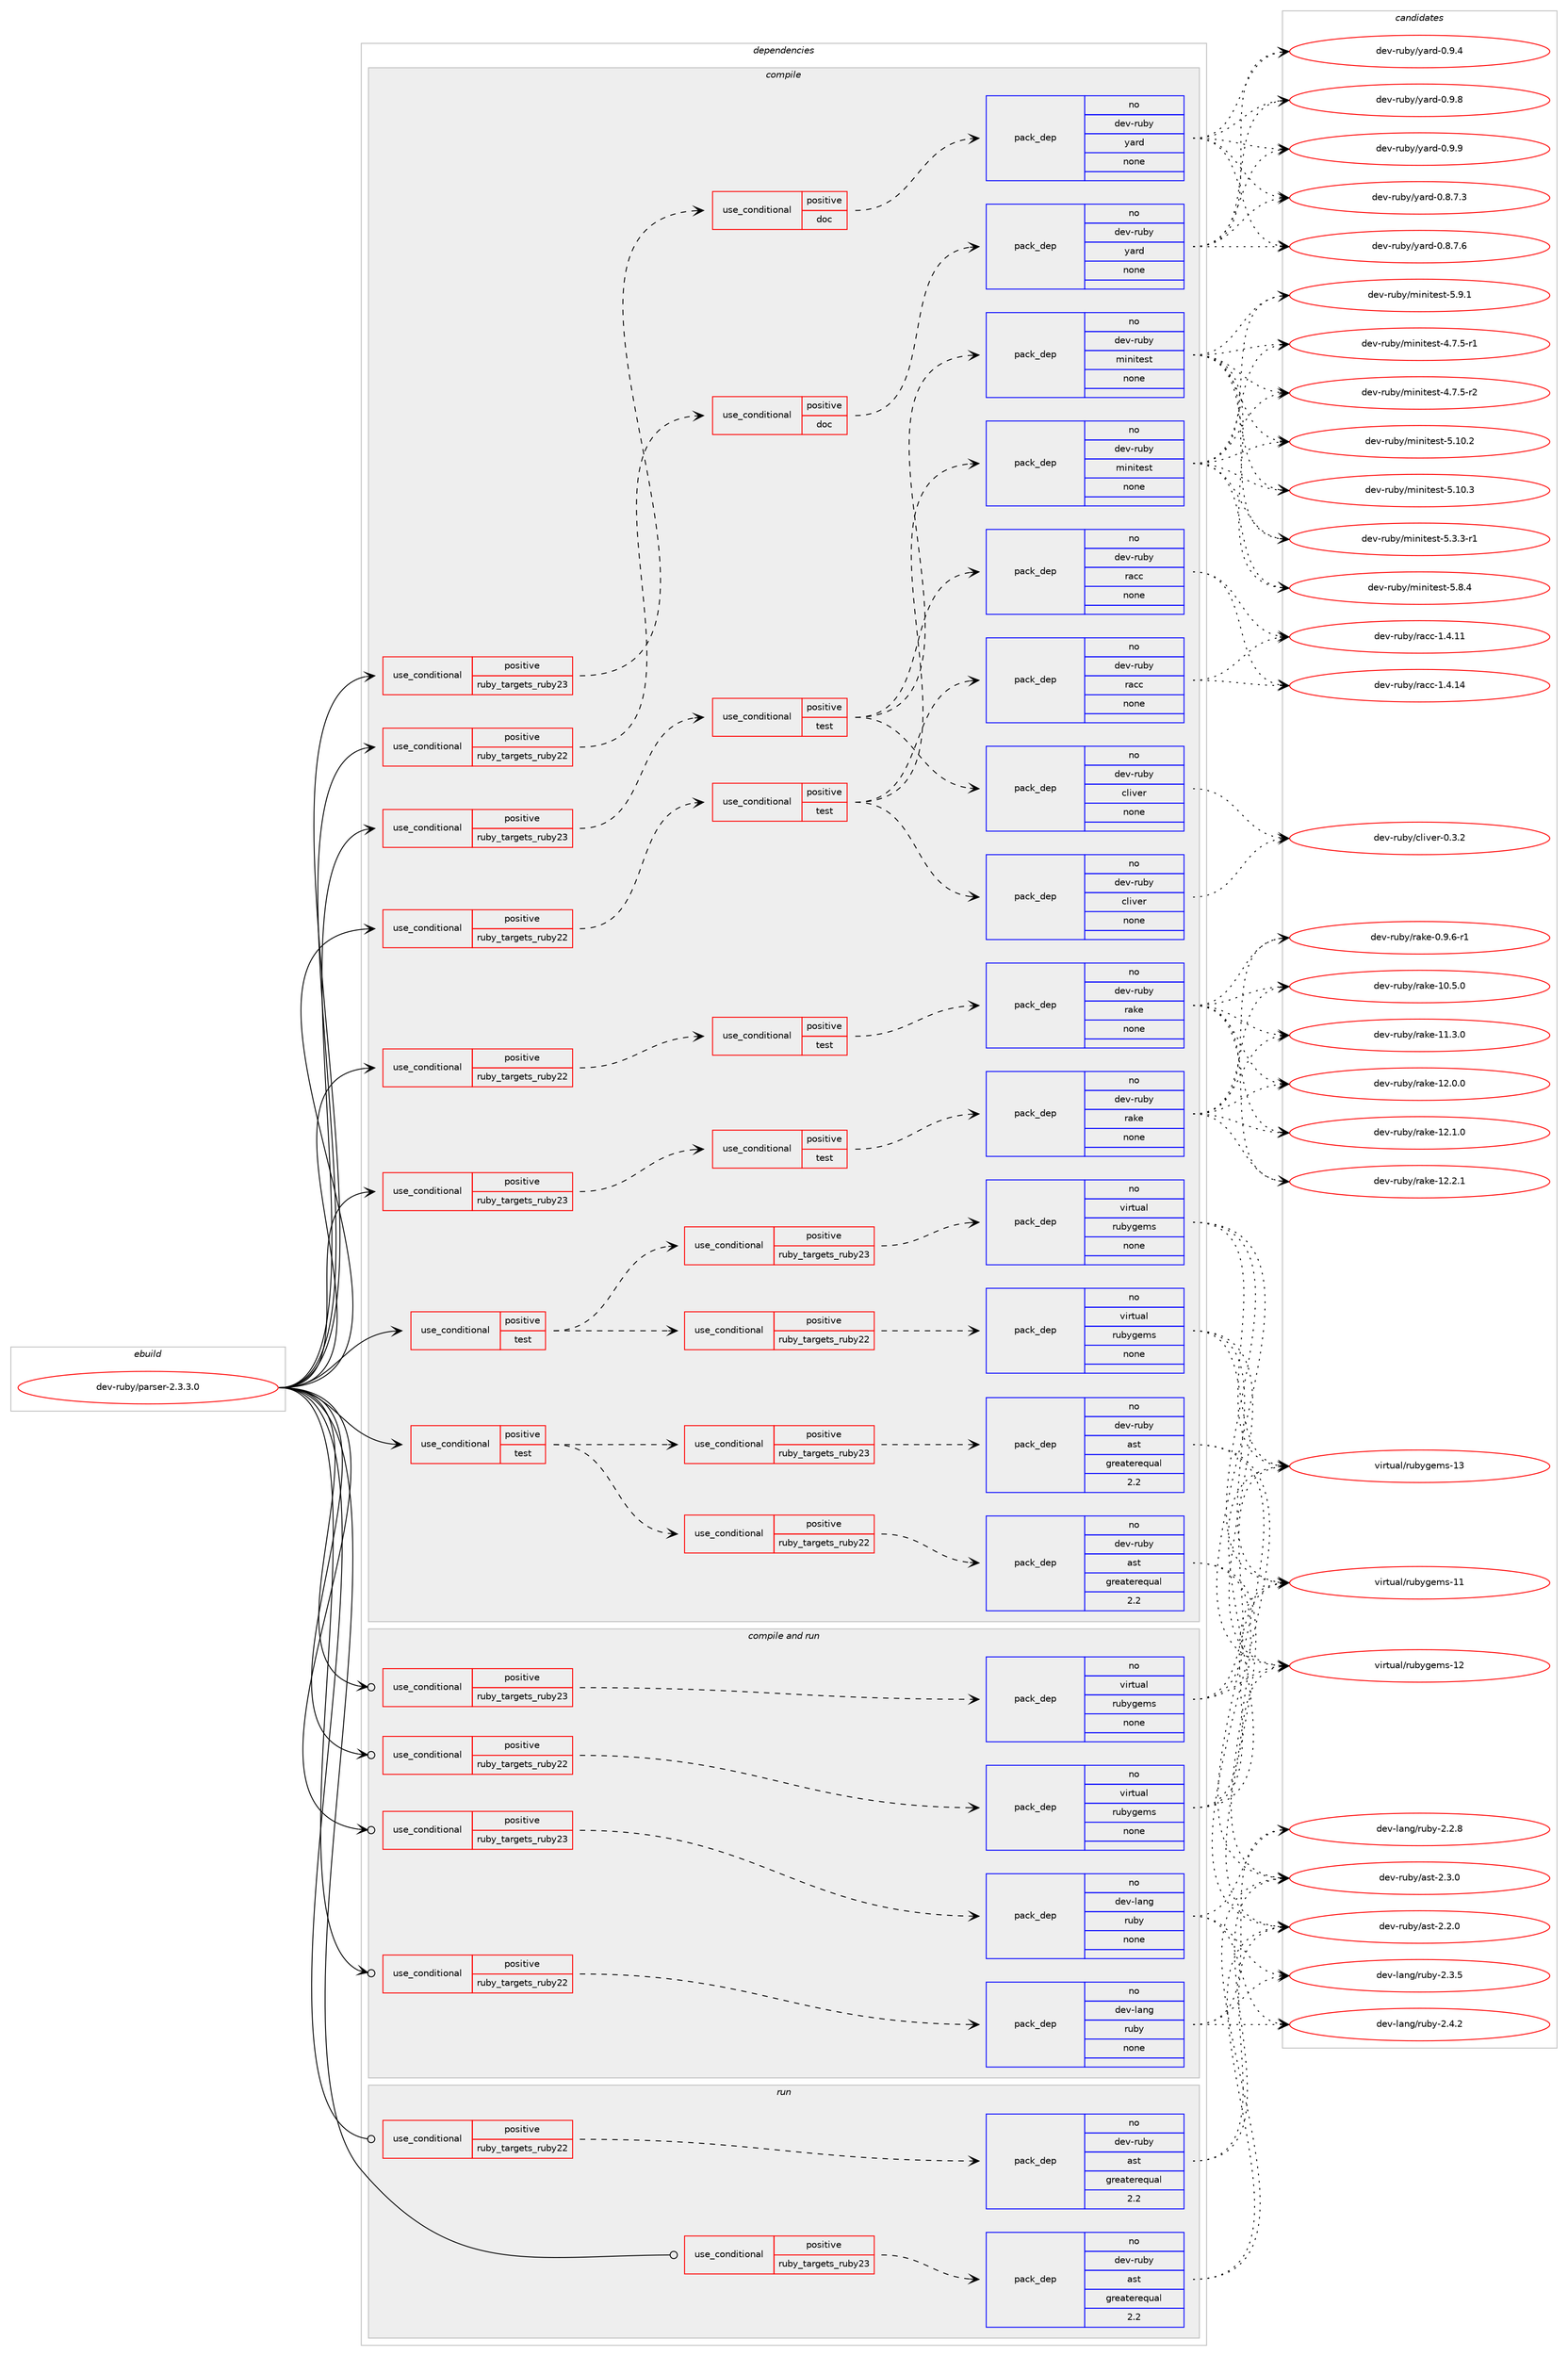 digraph prolog {

# *************
# Graph options
# *************

newrank=true;
concentrate=true;
compound=true;
graph [rankdir=LR,fontname=Helvetica,fontsize=10,ranksep=1.5];#, ranksep=2.5, nodesep=0.2];
edge  [arrowhead=vee];
node  [fontname=Helvetica,fontsize=10];

# **********
# The ebuild
# **********

subgraph cluster_leftcol {
color=gray;
rank=same;
label=<<i>ebuild</i>>;
id [label="dev-ruby/parser-2.3.3.0", color=red, width=4, href="../dev-ruby/parser-2.3.3.0.svg"];
}

# ****************
# The dependencies
# ****************

subgraph cluster_midcol {
color=gray;
label=<<i>dependencies</i>>;
subgraph cluster_compile {
fillcolor="#eeeeee";
style=filled;
label=<<i>compile</i>>;
subgraph cond64400 {
dependency252703 [label=<<TABLE BORDER="0" CELLBORDER="1" CELLSPACING="0" CELLPADDING="4"><TR><TD ROWSPAN="3" CELLPADDING="10">use_conditional</TD></TR><TR><TD>positive</TD></TR><TR><TD>ruby_targets_ruby22</TD></TR></TABLE>>, shape=none, color=red];
subgraph cond64401 {
dependency252704 [label=<<TABLE BORDER="0" CELLBORDER="1" CELLSPACING="0" CELLPADDING="4"><TR><TD ROWSPAN="3" CELLPADDING="10">use_conditional</TD></TR><TR><TD>positive</TD></TR><TR><TD>doc</TD></TR></TABLE>>, shape=none, color=red];
subgraph pack184198 {
dependency252705 [label=<<TABLE BORDER="0" CELLBORDER="1" CELLSPACING="0" CELLPADDING="4" WIDTH="220"><TR><TD ROWSPAN="6" CELLPADDING="30">pack_dep</TD></TR><TR><TD WIDTH="110">no</TD></TR><TR><TD>dev-ruby</TD></TR><TR><TD>yard</TD></TR><TR><TD>none</TD></TR><TR><TD></TD></TR></TABLE>>, shape=none, color=blue];
}
dependency252704:e -> dependency252705:w [weight=20,style="dashed",arrowhead="vee"];
}
dependency252703:e -> dependency252704:w [weight=20,style="dashed",arrowhead="vee"];
}
id:e -> dependency252703:w [weight=20,style="solid",arrowhead="vee"];
subgraph cond64402 {
dependency252706 [label=<<TABLE BORDER="0" CELLBORDER="1" CELLSPACING="0" CELLPADDING="4"><TR><TD ROWSPAN="3" CELLPADDING="10">use_conditional</TD></TR><TR><TD>positive</TD></TR><TR><TD>ruby_targets_ruby22</TD></TR></TABLE>>, shape=none, color=red];
subgraph cond64403 {
dependency252707 [label=<<TABLE BORDER="0" CELLBORDER="1" CELLSPACING="0" CELLPADDING="4"><TR><TD ROWSPAN="3" CELLPADDING="10">use_conditional</TD></TR><TR><TD>positive</TD></TR><TR><TD>test</TD></TR></TABLE>>, shape=none, color=red];
subgraph pack184199 {
dependency252708 [label=<<TABLE BORDER="0" CELLBORDER="1" CELLSPACING="0" CELLPADDING="4" WIDTH="220"><TR><TD ROWSPAN="6" CELLPADDING="30">pack_dep</TD></TR><TR><TD WIDTH="110">no</TD></TR><TR><TD>dev-ruby</TD></TR><TR><TD>minitest</TD></TR><TR><TD>none</TD></TR><TR><TD></TD></TR></TABLE>>, shape=none, color=blue];
}
dependency252707:e -> dependency252708:w [weight=20,style="dashed",arrowhead="vee"];
subgraph pack184200 {
dependency252709 [label=<<TABLE BORDER="0" CELLBORDER="1" CELLSPACING="0" CELLPADDING="4" WIDTH="220"><TR><TD ROWSPAN="6" CELLPADDING="30">pack_dep</TD></TR><TR><TD WIDTH="110">no</TD></TR><TR><TD>dev-ruby</TD></TR><TR><TD>racc</TD></TR><TR><TD>none</TD></TR><TR><TD></TD></TR></TABLE>>, shape=none, color=blue];
}
dependency252707:e -> dependency252709:w [weight=20,style="dashed",arrowhead="vee"];
subgraph pack184201 {
dependency252710 [label=<<TABLE BORDER="0" CELLBORDER="1" CELLSPACING="0" CELLPADDING="4" WIDTH="220"><TR><TD ROWSPAN="6" CELLPADDING="30">pack_dep</TD></TR><TR><TD WIDTH="110">no</TD></TR><TR><TD>dev-ruby</TD></TR><TR><TD>cliver</TD></TR><TR><TD>none</TD></TR><TR><TD></TD></TR></TABLE>>, shape=none, color=blue];
}
dependency252707:e -> dependency252710:w [weight=20,style="dashed",arrowhead="vee"];
}
dependency252706:e -> dependency252707:w [weight=20,style="dashed",arrowhead="vee"];
}
id:e -> dependency252706:w [weight=20,style="solid",arrowhead="vee"];
subgraph cond64404 {
dependency252711 [label=<<TABLE BORDER="0" CELLBORDER="1" CELLSPACING="0" CELLPADDING="4"><TR><TD ROWSPAN="3" CELLPADDING="10">use_conditional</TD></TR><TR><TD>positive</TD></TR><TR><TD>ruby_targets_ruby22</TD></TR></TABLE>>, shape=none, color=red];
subgraph cond64405 {
dependency252712 [label=<<TABLE BORDER="0" CELLBORDER="1" CELLSPACING="0" CELLPADDING="4"><TR><TD ROWSPAN="3" CELLPADDING="10">use_conditional</TD></TR><TR><TD>positive</TD></TR><TR><TD>test</TD></TR></TABLE>>, shape=none, color=red];
subgraph pack184202 {
dependency252713 [label=<<TABLE BORDER="0" CELLBORDER="1" CELLSPACING="0" CELLPADDING="4" WIDTH="220"><TR><TD ROWSPAN="6" CELLPADDING="30">pack_dep</TD></TR><TR><TD WIDTH="110">no</TD></TR><TR><TD>dev-ruby</TD></TR><TR><TD>rake</TD></TR><TR><TD>none</TD></TR><TR><TD></TD></TR></TABLE>>, shape=none, color=blue];
}
dependency252712:e -> dependency252713:w [weight=20,style="dashed",arrowhead="vee"];
}
dependency252711:e -> dependency252712:w [weight=20,style="dashed",arrowhead="vee"];
}
id:e -> dependency252711:w [weight=20,style="solid",arrowhead="vee"];
subgraph cond64406 {
dependency252714 [label=<<TABLE BORDER="0" CELLBORDER="1" CELLSPACING="0" CELLPADDING="4"><TR><TD ROWSPAN="3" CELLPADDING="10">use_conditional</TD></TR><TR><TD>positive</TD></TR><TR><TD>ruby_targets_ruby23</TD></TR></TABLE>>, shape=none, color=red];
subgraph cond64407 {
dependency252715 [label=<<TABLE BORDER="0" CELLBORDER="1" CELLSPACING="0" CELLPADDING="4"><TR><TD ROWSPAN="3" CELLPADDING="10">use_conditional</TD></TR><TR><TD>positive</TD></TR><TR><TD>doc</TD></TR></TABLE>>, shape=none, color=red];
subgraph pack184203 {
dependency252716 [label=<<TABLE BORDER="0" CELLBORDER="1" CELLSPACING="0" CELLPADDING="4" WIDTH="220"><TR><TD ROWSPAN="6" CELLPADDING="30">pack_dep</TD></TR><TR><TD WIDTH="110">no</TD></TR><TR><TD>dev-ruby</TD></TR><TR><TD>yard</TD></TR><TR><TD>none</TD></TR><TR><TD></TD></TR></TABLE>>, shape=none, color=blue];
}
dependency252715:e -> dependency252716:w [weight=20,style="dashed",arrowhead="vee"];
}
dependency252714:e -> dependency252715:w [weight=20,style="dashed",arrowhead="vee"];
}
id:e -> dependency252714:w [weight=20,style="solid",arrowhead="vee"];
subgraph cond64408 {
dependency252717 [label=<<TABLE BORDER="0" CELLBORDER="1" CELLSPACING="0" CELLPADDING="4"><TR><TD ROWSPAN="3" CELLPADDING="10">use_conditional</TD></TR><TR><TD>positive</TD></TR><TR><TD>ruby_targets_ruby23</TD></TR></TABLE>>, shape=none, color=red];
subgraph cond64409 {
dependency252718 [label=<<TABLE BORDER="0" CELLBORDER="1" CELLSPACING="0" CELLPADDING="4"><TR><TD ROWSPAN="3" CELLPADDING="10">use_conditional</TD></TR><TR><TD>positive</TD></TR><TR><TD>test</TD></TR></TABLE>>, shape=none, color=red];
subgraph pack184204 {
dependency252719 [label=<<TABLE BORDER="0" CELLBORDER="1" CELLSPACING="0" CELLPADDING="4" WIDTH="220"><TR><TD ROWSPAN="6" CELLPADDING="30">pack_dep</TD></TR><TR><TD WIDTH="110">no</TD></TR><TR><TD>dev-ruby</TD></TR><TR><TD>minitest</TD></TR><TR><TD>none</TD></TR><TR><TD></TD></TR></TABLE>>, shape=none, color=blue];
}
dependency252718:e -> dependency252719:w [weight=20,style="dashed",arrowhead="vee"];
subgraph pack184205 {
dependency252720 [label=<<TABLE BORDER="0" CELLBORDER="1" CELLSPACING="0" CELLPADDING="4" WIDTH="220"><TR><TD ROWSPAN="6" CELLPADDING="30">pack_dep</TD></TR><TR><TD WIDTH="110">no</TD></TR><TR><TD>dev-ruby</TD></TR><TR><TD>racc</TD></TR><TR><TD>none</TD></TR><TR><TD></TD></TR></TABLE>>, shape=none, color=blue];
}
dependency252718:e -> dependency252720:w [weight=20,style="dashed",arrowhead="vee"];
subgraph pack184206 {
dependency252721 [label=<<TABLE BORDER="0" CELLBORDER="1" CELLSPACING="0" CELLPADDING="4" WIDTH="220"><TR><TD ROWSPAN="6" CELLPADDING="30">pack_dep</TD></TR><TR><TD WIDTH="110">no</TD></TR><TR><TD>dev-ruby</TD></TR><TR><TD>cliver</TD></TR><TR><TD>none</TD></TR><TR><TD></TD></TR></TABLE>>, shape=none, color=blue];
}
dependency252718:e -> dependency252721:w [weight=20,style="dashed",arrowhead="vee"];
}
dependency252717:e -> dependency252718:w [weight=20,style="dashed",arrowhead="vee"];
}
id:e -> dependency252717:w [weight=20,style="solid",arrowhead="vee"];
subgraph cond64410 {
dependency252722 [label=<<TABLE BORDER="0" CELLBORDER="1" CELLSPACING="0" CELLPADDING="4"><TR><TD ROWSPAN="3" CELLPADDING="10">use_conditional</TD></TR><TR><TD>positive</TD></TR><TR><TD>ruby_targets_ruby23</TD></TR></TABLE>>, shape=none, color=red];
subgraph cond64411 {
dependency252723 [label=<<TABLE BORDER="0" CELLBORDER="1" CELLSPACING="0" CELLPADDING="4"><TR><TD ROWSPAN="3" CELLPADDING="10">use_conditional</TD></TR><TR><TD>positive</TD></TR><TR><TD>test</TD></TR></TABLE>>, shape=none, color=red];
subgraph pack184207 {
dependency252724 [label=<<TABLE BORDER="0" CELLBORDER="1" CELLSPACING="0" CELLPADDING="4" WIDTH="220"><TR><TD ROWSPAN="6" CELLPADDING="30">pack_dep</TD></TR><TR><TD WIDTH="110">no</TD></TR><TR><TD>dev-ruby</TD></TR><TR><TD>rake</TD></TR><TR><TD>none</TD></TR><TR><TD></TD></TR></TABLE>>, shape=none, color=blue];
}
dependency252723:e -> dependency252724:w [weight=20,style="dashed",arrowhead="vee"];
}
dependency252722:e -> dependency252723:w [weight=20,style="dashed",arrowhead="vee"];
}
id:e -> dependency252722:w [weight=20,style="solid",arrowhead="vee"];
subgraph cond64412 {
dependency252725 [label=<<TABLE BORDER="0" CELLBORDER="1" CELLSPACING="0" CELLPADDING="4"><TR><TD ROWSPAN="3" CELLPADDING="10">use_conditional</TD></TR><TR><TD>positive</TD></TR><TR><TD>test</TD></TR></TABLE>>, shape=none, color=red];
subgraph cond64413 {
dependency252726 [label=<<TABLE BORDER="0" CELLBORDER="1" CELLSPACING="0" CELLPADDING="4"><TR><TD ROWSPAN="3" CELLPADDING="10">use_conditional</TD></TR><TR><TD>positive</TD></TR><TR><TD>ruby_targets_ruby22</TD></TR></TABLE>>, shape=none, color=red];
subgraph pack184208 {
dependency252727 [label=<<TABLE BORDER="0" CELLBORDER="1" CELLSPACING="0" CELLPADDING="4" WIDTH="220"><TR><TD ROWSPAN="6" CELLPADDING="30">pack_dep</TD></TR><TR><TD WIDTH="110">no</TD></TR><TR><TD>dev-ruby</TD></TR><TR><TD>ast</TD></TR><TR><TD>greaterequal</TD></TR><TR><TD>2.2</TD></TR></TABLE>>, shape=none, color=blue];
}
dependency252726:e -> dependency252727:w [weight=20,style="dashed",arrowhead="vee"];
}
dependency252725:e -> dependency252726:w [weight=20,style="dashed",arrowhead="vee"];
subgraph cond64414 {
dependency252728 [label=<<TABLE BORDER="0" CELLBORDER="1" CELLSPACING="0" CELLPADDING="4"><TR><TD ROWSPAN="3" CELLPADDING="10">use_conditional</TD></TR><TR><TD>positive</TD></TR><TR><TD>ruby_targets_ruby23</TD></TR></TABLE>>, shape=none, color=red];
subgraph pack184209 {
dependency252729 [label=<<TABLE BORDER="0" CELLBORDER="1" CELLSPACING="0" CELLPADDING="4" WIDTH="220"><TR><TD ROWSPAN="6" CELLPADDING="30">pack_dep</TD></TR><TR><TD WIDTH="110">no</TD></TR><TR><TD>dev-ruby</TD></TR><TR><TD>ast</TD></TR><TR><TD>greaterequal</TD></TR><TR><TD>2.2</TD></TR></TABLE>>, shape=none, color=blue];
}
dependency252728:e -> dependency252729:w [weight=20,style="dashed",arrowhead="vee"];
}
dependency252725:e -> dependency252728:w [weight=20,style="dashed",arrowhead="vee"];
}
id:e -> dependency252725:w [weight=20,style="solid",arrowhead="vee"];
subgraph cond64415 {
dependency252730 [label=<<TABLE BORDER="0" CELLBORDER="1" CELLSPACING="0" CELLPADDING="4"><TR><TD ROWSPAN="3" CELLPADDING="10">use_conditional</TD></TR><TR><TD>positive</TD></TR><TR><TD>test</TD></TR></TABLE>>, shape=none, color=red];
subgraph cond64416 {
dependency252731 [label=<<TABLE BORDER="0" CELLBORDER="1" CELLSPACING="0" CELLPADDING="4"><TR><TD ROWSPAN="3" CELLPADDING="10">use_conditional</TD></TR><TR><TD>positive</TD></TR><TR><TD>ruby_targets_ruby22</TD></TR></TABLE>>, shape=none, color=red];
subgraph pack184210 {
dependency252732 [label=<<TABLE BORDER="0" CELLBORDER="1" CELLSPACING="0" CELLPADDING="4" WIDTH="220"><TR><TD ROWSPAN="6" CELLPADDING="30">pack_dep</TD></TR><TR><TD WIDTH="110">no</TD></TR><TR><TD>virtual</TD></TR><TR><TD>rubygems</TD></TR><TR><TD>none</TD></TR><TR><TD></TD></TR></TABLE>>, shape=none, color=blue];
}
dependency252731:e -> dependency252732:w [weight=20,style="dashed",arrowhead="vee"];
}
dependency252730:e -> dependency252731:w [weight=20,style="dashed",arrowhead="vee"];
subgraph cond64417 {
dependency252733 [label=<<TABLE BORDER="0" CELLBORDER="1" CELLSPACING="0" CELLPADDING="4"><TR><TD ROWSPAN="3" CELLPADDING="10">use_conditional</TD></TR><TR><TD>positive</TD></TR><TR><TD>ruby_targets_ruby23</TD></TR></TABLE>>, shape=none, color=red];
subgraph pack184211 {
dependency252734 [label=<<TABLE BORDER="0" CELLBORDER="1" CELLSPACING="0" CELLPADDING="4" WIDTH="220"><TR><TD ROWSPAN="6" CELLPADDING="30">pack_dep</TD></TR><TR><TD WIDTH="110">no</TD></TR><TR><TD>virtual</TD></TR><TR><TD>rubygems</TD></TR><TR><TD>none</TD></TR><TR><TD></TD></TR></TABLE>>, shape=none, color=blue];
}
dependency252733:e -> dependency252734:w [weight=20,style="dashed",arrowhead="vee"];
}
dependency252730:e -> dependency252733:w [weight=20,style="dashed",arrowhead="vee"];
}
id:e -> dependency252730:w [weight=20,style="solid",arrowhead="vee"];
}
subgraph cluster_compileandrun {
fillcolor="#eeeeee";
style=filled;
label=<<i>compile and run</i>>;
subgraph cond64418 {
dependency252735 [label=<<TABLE BORDER="0" CELLBORDER="1" CELLSPACING="0" CELLPADDING="4"><TR><TD ROWSPAN="3" CELLPADDING="10">use_conditional</TD></TR><TR><TD>positive</TD></TR><TR><TD>ruby_targets_ruby22</TD></TR></TABLE>>, shape=none, color=red];
subgraph pack184212 {
dependency252736 [label=<<TABLE BORDER="0" CELLBORDER="1" CELLSPACING="0" CELLPADDING="4" WIDTH="220"><TR><TD ROWSPAN="6" CELLPADDING="30">pack_dep</TD></TR><TR><TD WIDTH="110">no</TD></TR><TR><TD>dev-lang</TD></TR><TR><TD>ruby</TD></TR><TR><TD>none</TD></TR><TR><TD></TD></TR></TABLE>>, shape=none, color=blue];
}
dependency252735:e -> dependency252736:w [weight=20,style="dashed",arrowhead="vee"];
}
id:e -> dependency252735:w [weight=20,style="solid",arrowhead="odotvee"];
subgraph cond64419 {
dependency252737 [label=<<TABLE BORDER="0" CELLBORDER="1" CELLSPACING="0" CELLPADDING="4"><TR><TD ROWSPAN="3" CELLPADDING="10">use_conditional</TD></TR><TR><TD>positive</TD></TR><TR><TD>ruby_targets_ruby22</TD></TR></TABLE>>, shape=none, color=red];
subgraph pack184213 {
dependency252738 [label=<<TABLE BORDER="0" CELLBORDER="1" CELLSPACING="0" CELLPADDING="4" WIDTH="220"><TR><TD ROWSPAN="6" CELLPADDING="30">pack_dep</TD></TR><TR><TD WIDTH="110">no</TD></TR><TR><TD>virtual</TD></TR><TR><TD>rubygems</TD></TR><TR><TD>none</TD></TR><TR><TD></TD></TR></TABLE>>, shape=none, color=blue];
}
dependency252737:e -> dependency252738:w [weight=20,style="dashed",arrowhead="vee"];
}
id:e -> dependency252737:w [weight=20,style="solid",arrowhead="odotvee"];
subgraph cond64420 {
dependency252739 [label=<<TABLE BORDER="0" CELLBORDER="1" CELLSPACING="0" CELLPADDING="4"><TR><TD ROWSPAN="3" CELLPADDING="10">use_conditional</TD></TR><TR><TD>positive</TD></TR><TR><TD>ruby_targets_ruby23</TD></TR></TABLE>>, shape=none, color=red];
subgraph pack184214 {
dependency252740 [label=<<TABLE BORDER="0" CELLBORDER="1" CELLSPACING="0" CELLPADDING="4" WIDTH="220"><TR><TD ROWSPAN="6" CELLPADDING="30">pack_dep</TD></TR><TR><TD WIDTH="110">no</TD></TR><TR><TD>dev-lang</TD></TR><TR><TD>ruby</TD></TR><TR><TD>none</TD></TR><TR><TD></TD></TR></TABLE>>, shape=none, color=blue];
}
dependency252739:e -> dependency252740:w [weight=20,style="dashed",arrowhead="vee"];
}
id:e -> dependency252739:w [weight=20,style="solid",arrowhead="odotvee"];
subgraph cond64421 {
dependency252741 [label=<<TABLE BORDER="0" CELLBORDER="1" CELLSPACING="0" CELLPADDING="4"><TR><TD ROWSPAN="3" CELLPADDING="10">use_conditional</TD></TR><TR><TD>positive</TD></TR><TR><TD>ruby_targets_ruby23</TD></TR></TABLE>>, shape=none, color=red];
subgraph pack184215 {
dependency252742 [label=<<TABLE BORDER="0" CELLBORDER="1" CELLSPACING="0" CELLPADDING="4" WIDTH="220"><TR><TD ROWSPAN="6" CELLPADDING="30">pack_dep</TD></TR><TR><TD WIDTH="110">no</TD></TR><TR><TD>virtual</TD></TR><TR><TD>rubygems</TD></TR><TR><TD>none</TD></TR><TR><TD></TD></TR></TABLE>>, shape=none, color=blue];
}
dependency252741:e -> dependency252742:w [weight=20,style="dashed",arrowhead="vee"];
}
id:e -> dependency252741:w [weight=20,style="solid",arrowhead="odotvee"];
}
subgraph cluster_run {
fillcolor="#eeeeee";
style=filled;
label=<<i>run</i>>;
subgraph cond64422 {
dependency252743 [label=<<TABLE BORDER="0" CELLBORDER="1" CELLSPACING="0" CELLPADDING="4"><TR><TD ROWSPAN="3" CELLPADDING="10">use_conditional</TD></TR><TR><TD>positive</TD></TR><TR><TD>ruby_targets_ruby22</TD></TR></TABLE>>, shape=none, color=red];
subgraph pack184216 {
dependency252744 [label=<<TABLE BORDER="0" CELLBORDER="1" CELLSPACING="0" CELLPADDING="4" WIDTH="220"><TR><TD ROWSPAN="6" CELLPADDING="30">pack_dep</TD></TR><TR><TD WIDTH="110">no</TD></TR><TR><TD>dev-ruby</TD></TR><TR><TD>ast</TD></TR><TR><TD>greaterequal</TD></TR><TR><TD>2.2</TD></TR></TABLE>>, shape=none, color=blue];
}
dependency252743:e -> dependency252744:w [weight=20,style="dashed",arrowhead="vee"];
}
id:e -> dependency252743:w [weight=20,style="solid",arrowhead="odot"];
subgraph cond64423 {
dependency252745 [label=<<TABLE BORDER="0" CELLBORDER="1" CELLSPACING="0" CELLPADDING="4"><TR><TD ROWSPAN="3" CELLPADDING="10">use_conditional</TD></TR><TR><TD>positive</TD></TR><TR><TD>ruby_targets_ruby23</TD></TR></TABLE>>, shape=none, color=red];
subgraph pack184217 {
dependency252746 [label=<<TABLE BORDER="0" CELLBORDER="1" CELLSPACING="0" CELLPADDING="4" WIDTH="220"><TR><TD ROWSPAN="6" CELLPADDING="30">pack_dep</TD></TR><TR><TD WIDTH="110">no</TD></TR><TR><TD>dev-ruby</TD></TR><TR><TD>ast</TD></TR><TR><TD>greaterequal</TD></TR><TR><TD>2.2</TD></TR></TABLE>>, shape=none, color=blue];
}
dependency252745:e -> dependency252746:w [weight=20,style="dashed",arrowhead="vee"];
}
id:e -> dependency252745:w [weight=20,style="solid",arrowhead="odot"];
}
}

# **************
# The candidates
# **************

subgraph cluster_choices {
rank=same;
color=gray;
label=<<i>candidates</i>>;

subgraph choice184198 {
color=black;
nodesep=1;
choice100101118451141179812147121971141004548465646554651 [label="dev-ruby/yard-0.8.7.3", color=red, width=4,href="../dev-ruby/yard-0.8.7.3.svg"];
choice100101118451141179812147121971141004548465646554654 [label="dev-ruby/yard-0.8.7.6", color=red, width=4,href="../dev-ruby/yard-0.8.7.6.svg"];
choice10010111845114117981214712197114100454846574652 [label="dev-ruby/yard-0.9.4", color=red, width=4,href="../dev-ruby/yard-0.9.4.svg"];
choice10010111845114117981214712197114100454846574656 [label="dev-ruby/yard-0.9.8", color=red, width=4,href="../dev-ruby/yard-0.9.8.svg"];
choice10010111845114117981214712197114100454846574657 [label="dev-ruby/yard-0.9.9", color=red, width=4,href="../dev-ruby/yard-0.9.9.svg"];
dependency252705:e -> choice100101118451141179812147121971141004548465646554651:w [style=dotted,weight="100"];
dependency252705:e -> choice100101118451141179812147121971141004548465646554654:w [style=dotted,weight="100"];
dependency252705:e -> choice10010111845114117981214712197114100454846574652:w [style=dotted,weight="100"];
dependency252705:e -> choice10010111845114117981214712197114100454846574656:w [style=dotted,weight="100"];
dependency252705:e -> choice10010111845114117981214712197114100454846574657:w [style=dotted,weight="100"];
}
subgraph choice184199 {
color=black;
nodesep=1;
choice1001011184511411798121471091051101051161011151164552465546534511449 [label="dev-ruby/minitest-4.7.5-r1", color=red, width=4,href="../dev-ruby/minitest-4.7.5-r1.svg"];
choice1001011184511411798121471091051101051161011151164552465546534511450 [label="dev-ruby/minitest-4.7.5-r2", color=red, width=4,href="../dev-ruby/minitest-4.7.5-r2.svg"];
choice10010111845114117981214710910511010511610111511645534649484650 [label="dev-ruby/minitest-5.10.2", color=red, width=4,href="../dev-ruby/minitest-5.10.2.svg"];
choice10010111845114117981214710910511010511610111511645534649484651 [label="dev-ruby/minitest-5.10.3", color=red, width=4,href="../dev-ruby/minitest-5.10.3.svg"];
choice1001011184511411798121471091051101051161011151164553465146514511449 [label="dev-ruby/minitest-5.3.3-r1", color=red, width=4,href="../dev-ruby/minitest-5.3.3-r1.svg"];
choice100101118451141179812147109105110105116101115116455346564652 [label="dev-ruby/minitest-5.8.4", color=red, width=4,href="../dev-ruby/minitest-5.8.4.svg"];
choice100101118451141179812147109105110105116101115116455346574649 [label="dev-ruby/minitest-5.9.1", color=red, width=4,href="../dev-ruby/minitest-5.9.1.svg"];
dependency252708:e -> choice1001011184511411798121471091051101051161011151164552465546534511449:w [style=dotted,weight="100"];
dependency252708:e -> choice1001011184511411798121471091051101051161011151164552465546534511450:w [style=dotted,weight="100"];
dependency252708:e -> choice10010111845114117981214710910511010511610111511645534649484650:w [style=dotted,weight="100"];
dependency252708:e -> choice10010111845114117981214710910511010511610111511645534649484651:w [style=dotted,weight="100"];
dependency252708:e -> choice1001011184511411798121471091051101051161011151164553465146514511449:w [style=dotted,weight="100"];
dependency252708:e -> choice100101118451141179812147109105110105116101115116455346564652:w [style=dotted,weight="100"];
dependency252708:e -> choice100101118451141179812147109105110105116101115116455346574649:w [style=dotted,weight="100"];
}
subgraph choice184200 {
color=black;
nodesep=1;
choice10010111845114117981214711497999945494652464949 [label="dev-ruby/racc-1.4.11", color=red, width=4,href="../dev-ruby/racc-1.4.11.svg"];
choice10010111845114117981214711497999945494652464952 [label="dev-ruby/racc-1.4.14", color=red, width=4,href="../dev-ruby/racc-1.4.14.svg"];
dependency252709:e -> choice10010111845114117981214711497999945494652464949:w [style=dotted,weight="100"];
dependency252709:e -> choice10010111845114117981214711497999945494652464952:w [style=dotted,weight="100"];
}
subgraph choice184201 {
color=black;
nodesep=1;
choice10010111845114117981214799108105118101114454846514650 [label="dev-ruby/cliver-0.3.2", color=red, width=4,href="../dev-ruby/cliver-0.3.2.svg"];
dependency252710:e -> choice10010111845114117981214799108105118101114454846514650:w [style=dotted,weight="100"];
}
subgraph choice184202 {
color=black;
nodesep=1;
choice100101118451141179812147114971071014548465746544511449 [label="dev-ruby/rake-0.9.6-r1", color=red, width=4,href="../dev-ruby/rake-0.9.6-r1.svg"];
choice1001011184511411798121471149710710145494846534648 [label="dev-ruby/rake-10.5.0", color=red, width=4,href="../dev-ruby/rake-10.5.0.svg"];
choice1001011184511411798121471149710710145494946514648 [label="dev-ruby/rake-11.3.0", color=red, width=4,href="../dev-ruby/rake-11.3.0.svg"];
choice1001011184511411798121471149710710145495046484648 [label="dev-ruby/rake-12.0.0", color=red, width=4,href="../dev-ruby/rake-12.0.0.svg"];
choice1001011184511411798121471149710710145495046494648 [label="dev-ruby/rake-12.1.0", color=red, width=4,href="../dev-ruby/rake-12.1.0.svg"];
choice1001011184511411798121471149710710145495046504649 [label="dev-ruby/rake-12.2.1", color=red, width=4,href="../dev-ruby/rake-12.2.1.svg"];
dependency252713:e -> choice100101118451141179812147114971071014548465746544511449:w [style=dotted,weight="100"];
dependency252713:e -> choice1001011184511411798121471149710710145494846534648:w [style=dotted,weight="100"];
dependency252713:e -> choice1001011184511411798121471149710710145494946514648:w [style=dotted,weight="100"];
dependency252713:e -> choice1001011184511411798121471149710710145495046484648:w [style=dotted,weight="100"];
dependency252713:e -> choice1001011184511411798121471149710710145495046494648:w [style=dotted,weight="100"];
dependency252713:e -> choice1001011184511411798121471149710710145495046504649:w [style=dotted,weight="100"];
}
subgraph choice184203 {
color=black;
nodesep=1;
choice100101118451141179812147121971141004548465646554651 [label="dev-ruby/yard-0.8.7.3", color=red, width=4,href="../dev-ruby/yard-0.8.7.3.svg"];
choice100101118451141179812147121971141004548465646554654 [label="dev-ruby/yard-0.8.7.6", color=red, width=4,href="../dev-ruby/yard-0.8.7.6.svg"];
choice10010111845114117981214712197114100454846574652 [label="dev-ruby/yard-0.9.4", color=red, width=4,href="../dev-ruby/yard-0.9.4.svg"];
choice10010111845114117981214712197114100454846574656 [label="dev-ruby/yard-0.9.8", color=red, width=4,href="../dev-ruby/yard-0.9.8.svg"];
choice10010111845114117981214712197114100454846574657 [label="dev-ruby/yard-0.9.9", color=red, width=4,href="../dev-ruby/yard-0.9.9.svg"];
dependency252716:e -> choice100101118451141179812147121971141004548465646554651:w [style=dotted,weight="100"];
dependency252716:e -> choice100101118451141179812147121971141004548465646554654:w [style=dotted,weight="100"];
dependency252716:e -> choice10010111845114117981214712197114100454846574652:w [style=dotted,weight="100"];
dependency252716:e -> choice10010111845114117981214712197114100454846574656:w [style=dotted,weight="100"];
dependency252716:e -> choice10010111845114117981214712197114100454846574657:w [style=dotted,weight="100"];
}
subgraph choice184204 {
color=black;
nodesep=1;
choice1001011184511411798121471091051101051161011151164552465546534511449 [label="dev-ruby/minitest-4.7.5-r1", color=red, width=4,href="../dev-ruby/minitest-4.7.5-r1.svg"];
choice1001011184511411798121471091051101051161011151164552465546534511450 [label="dev-ruby/minitest-4.7.5-r2", color=red, width=4,href="../dev-ruby/minitest-4.7.5-r2.svg"];
choice10010111845114117981214710910511010511610111511645534649484650 [label="dev-ruby/minitest-5.10.2", color=red, width=4,href="../dev-ruby/minitest-5.10.2.svg"];
choice10010111845114117981214710910511010511610111511645534649484651 [label="dev-ruby/minitest-5.10.3", color=red, width=4,href="../dev-ruby/minitest-5.10.3.svg"];
choice1001011184511411798121471091051101051161011151164553465146514511449 [label="dev-ruby/minitest-5.3.3-r1", color=red, width=4,href="../dev-ruby/minitest-5.3.3-r1.svg"];
choice100101118451141179812147109105110105116101115116455346564652 [label="dev-ruby/minitest-5.8.4", color=red, width=4,href="../dev-ruby/minitest-5.8.4.svg"];
choice100101118451141179812147109105110105116101115116455346574649 [label="dev-ruby/minitest-5.9.1", color=red, width=4,href="../dev-ruby/minitest-5.9.1.svg"];
dependency252719:e -> choice1001011184511411798121471091051101051161011151164552465546534511449:w [style=dotted,weight="100"];
dependency252719:e -> choice1001011184511411798121471091051101051161011151164552465546534511450:w [style=dotted,weight="100"];
dependency252719:e -> choice10010111845114117981214710910511010511610111511645534649484650:w [style=dotted,weight="100"];
dependency252719:e -> choice10010111845114117981214710910511010511610111511645534649484651:w [style=dotted,weight="100"];
dependency252719:e -> choice1001011184511411798121471091051101051161011151164553465146514511449:w [style=dotted,weight="100"];
dependency252719:e -> choice100101118451141179812147109105110105116101115116455346564652:w [style=dotted,weight="100"];
dependency252719:e -> choice100101118451141179812147109105110105116101115116455346574649:w [style=dotted,weight="100"];
}
subgraph choice184205 {
color=black;
nodesep=1;
choice10010111845114117981214711497999945494652464949 [label="dev-ruby/racc-1.4.11", color=red, width=4,href="../dev-ruby/racc-1.4.11.svg"];
choice10010111845114117981214711497999945494652464952 [label="dev-ruby/racc-1.4.14", color=red, width=4,href="../dev-ruby/racc-1.4.14.svg"];
dependency252720:e -> choice10010111845114117981214711497999945494652464949:w [style=dotted,weight="100"];
dependency252720:e -> choice10010111845114117981214711497999945494652464952:w [style=dotted,weight="100"];
}
subgraph choice184206 {
color=black;
nodesep=1;
choice10010111845114117981214799108105118101114454846514650 [label="dev-ruby/cliver-0.3.2", color=red, width=4,href="../dev-ruby/cliver-0.3.2.svg"];
dependency252721:e -> choice10010111845114117981214799108105118101114454846514650:w [style=dotted,weight="100"];
}
subgraph choice184207 {
color=black;
nodesep=1;
choice100101118451141179812147114971071014548465746544511449 [label="dev-ruby/rake-0.9.6-r1", color=red, width=4,href="../dev-ruby/rake-0.9.6-r1.svg"];
choice1001011184511411798121471149710710145494846534648 [label="dev-ruby/rake-10.5.0", color=red, width=4,href="../dev-ruby/rake-10.5.0.svg"];
choice1001011184511411798121471149710710145494946514648 [label="dev-ruby/rake-11.3.0", color=red, width=4,href="../dev-ruby/rake-11.3.0.svg"];
choice1001011184511411798121471149710710145495046484648 [label="dev-ruby/rake-12.0.0", color=red, width=4,href="../dev-ruby/rake-12.0.0.svg"];
choice1001011184511411798121471149710710145495046494648 [label="dev-ruby/rake-12.1.0", color=red, width=4,href="../dev-ruby/rake-12.1.0.svg"];
choice1001011184511411798121471149710710145495046504649 [label="dev-ruby/rake-12.2.1", color=red, width=4,href="../dev-ruby/rake-12.2.1.svg"];
dependency252724:e -> choice100101118451141179812147114971071014548465746544511449:w [style=dotted,weight="100"];
dependency252724:e -> choice1001011184511411798121471149710710145494846534648:w [style=dotted,weight="100"];
dependency252724:e -> choice1001011184511411798121471149710710145494946514648:w [style=dotted,weight="100"];
dependency252724:e -> choice1001011184511411798121471149710710145495046484648:w [style=dotted,weight="100"];
dependency252724:e -> choice1001011184511411798121471149710710145495046494648:w [style=dotted,weight="100"];
dependency252724:e -> choice1001011184511411798121471149710710145495046504649:w [style=dotted,weight="100"];
}
subgraph choice184208 {
color=black;
nodesep=1;
choice10010111845114117981214797115116455046504648 [label="dev-ruby/ast-2.2.0", color=red, width=4,href="../dev-ruby/ast-2.2.0.svg"];
choice10010111845114117981214797115116455046514648 [label="dev-ruby/ast-2.3.0", color=red, width=4,href="../dev-ruby/ast-2.3.0.svg"];
dependency252727:e -> choice10010111845114117981214797115116455046504648:w [style=dotted,weight="100"];
dependency252727:e -> choice10010111845114117981214797115116455046514648:w [style=dotted,weight="100"];
}
subgraph choice184209 {
color=black;
nodesep=1;
choice10010111845114117981214797115116455046504648 [label="dev-ruby/ast-2.2.0", color=red, width=4,href="../dev-ruby/ast-2.2.0.svg"];
choice10010111845114117981214797115116455046514648 [label="dev-ruby/ast-2.3.0", color=red, width=4,href="../dev-ruby/ast-2.3.0.svg"];
dependency252729:e -> choice10010111845114117981214797115116455046504648:w [style=dotted,weight="100"];
dependency252729:e -> choice10010111845114117981214797115116455046514648:w [style=dotted,weight="100"];
}
subgraph choice184210 {
color=black;
nodesep=1;
choice118105114116117971084711411798121103101109115454949 [label="virtual/rubygems-11", color=red, width=4,href="../virtual/rubygems-11.svg"];
choice118105114116117971084711411798121103101109115454950 [label="virtual/rubygems-12", color=red, width=4,href="../virtual/rubygems-12.svg"];
choice118105114116117971084711411798121103101109115454951 [label="virtual/rubygems-13", color=red, width=4,href="../virtual/rubygems-13.svg"];
dependency252732:e -> choice118105114116117971084711411798121103101109115454949:w [style=dotted,weight="100"];
dependency252732:e -> choice118105114116117971084711411798121103101109115454950:w [style=dotted,weight="100"];
dependency252732:e -> choice118105114116117971084711411798121103101109115454951:w [style=dotted,weight="100"];
}
subgraph choice184211 {
color=black;
nodesep=1;
choice118105114116117971084711411798121103101109115454949 [label="virtual/rubygems-11", color=red, width=4,href="../virtual/rubygems-11.svg"];
choice118105114116117971084711411798121103101109115454950 [label="virtual/rubygems-12", color=red, width=4,href="../virtual/rubygems-12.svg"];
choice118105114116117971084711411798121103101109115454951 [label="virtual/rubygems-13", color=red, width=4,href="../virtual/rubygems-13.svg"];
dependency252734:e -> choice118105114116117971084711411798121103101109115454949:w [style=dotted,weight="100"];
dependency252734:e -> choice118105114116117971084711411798121103101109115454950:w [style=dotted,weight="100"];
dependency252734:e -> choice118105114116117971084711411798121103101109115454951:w [style=dotted,weight="100"];
}
subgraph choice184212 {
color=black;
nodesep=1;
choice10010111845108971101034711411798121455046504656 [label="dev-lang/ruby-2.2.8", color=red, width=4,href="../dev-lang/ruby-2.2.8.svg"];
choice10010111845108971101034711411798121455046514653 [label="dev-lang/ruby-2.3.5", color=red, width=4,href="../dev-lang/ruby-2.3.5.svg"];
choice10010111845108971101034711411798121455046524650 [label="dev-lang/ruby-2.4.2", color=red, width=4,href="../dev-lang/ruby-2.4.2.svg"];
dependency252736:e -> choice10010111845108971101034711411798121455046504656:w [style=dotted,weight="100"];
dependency252736:e -> choice10010111845108971101034711411798121455046514653:w [style=dotted,weight="100"];
dependency252736:e -> choice10010111845108971101034711411798121455046524650:w [style=dotted,weight="100"];
}
subgraph choice184213 {
color=black;
nodesep=1;
choice118105114116117971084711411798121103101109115454949 [label="virtual/rubygems-11", color=red, width=4,href="../virtual/rubygems-11.svg"];
choice118105114116117971084711411798121103101109115454950 [label="virtual/rubygems-12", color=red, width=4,href="../virtual/rubygems-12.svg"];
choice118105114116117971084711411798121103101109115454951 [label="virtual/rubygems-13", color=red, width=4,href="../virtual/rubygems-13.svg"];
dependency252738:e -> choice118105114116117971084711411798121103101109115454949:w [style=dotted,weight="100"];
dependency252738:e -> choice118105114116117971084711411798121103101109115454950:w [style=dotted,weight="100"];
dependency252738:e -> choice118105114116117971084711411798121103101109115454951:w [style=dotted,weight="100"];
}
subgraph choice184214 {
color=black;
nodesep=1;
choice10010111845108971101034711411798121455046504656 [label="dev-lang/ruby-2.2.8", color=red, width=4,href="../dev-lang/ruby-2.2.8.svg"];
choice10010111845108971101034711411798121455046514653 [label="dev-lang/ruby-2.3.5", color=red, width=4,href="../dev-lang/ruby-2.3.5.svg"];
choice10010111845108971101034711411798121455046524650 [label="dev-lang/ruby-2.4.2", color=red, width=4,href="../dev-lang/ruby-2.4.2.svg"];
dependency252740:e -> choice10010111845108971101034711411798121455046504656:w [style=dotted,weight="100"];
dependency252740:e -> choice10010111845108971101034711411798121455046514653:w [style=dotted,weight="100"];
dependency252740:e -> choice10010111845108971101034711411798121455046524650:w [style=dotted,weight="100"];
}
subgraph choice184215 {
color=black;
nodesep=1;
choice118105114116117971084711411798121103101109115454949 [label="virtual/rubygems-11", color=red, width=4,href="../virtual/rubygems-11.svg"];
choice118105114116117971084711411798121103101109115454950 [label="virtual/rubygems-12", color=red, width=4,href="../virtual/rubygems-12.svg"];
choice118105114116117971084711411798121103101109115454951 [label="virtual/rubygems-13", color=red, width=4,href="../virtual/rubygems-13.svg"];
dependency252742:e -> choice118105114116117971084711411798121103101109115454949:w [style=dotted,weight="100"];
dependency252742:e -> choice118105114116117971084711411798121103101109115454950:w [style=dotted,weight="100"];
dependency252742:e -> choice118105114116117971084711411798121103101109115454951:w [style=dotted,weight="100"];
}
subgraph choice184216 {
color=black;
nodesep=1;
choice10010111845114117981214797115116455046504648 [label="dev-ruby/ast-2.2.0", color=red, width=4,href="../dev-ruby/ast-2.2.0.svg"];
choice10010111845114117981214797115116455046514648 [label="dev-ruby/ast-2.3.0", color=red, width=4,href="../dev-ruby/ast-2.3.0.svg"];
dependency252744:e -> choice10010111845114117981214797115116455046504648:w [style=dotted,weight="100"];
dependency252744:e -> choice10010111845114117981214797115116455046514648:w [style=dotted,weight="100"];
}
subgraph choice184217 {
color=black;
nodesep=1;
choice10010111845114117981214797115116455046504648 [label="dev-ruby/ast-2.2.0", color=red, width=4,href="../dev-ruby/ast-2.2.0.svg"];
choice10010111845114117981214797115116455046514648 [label="dev-ruby/ast-2.3.0", color=red, width=4,href="../dev-ruby/ast-2.3.0.svg"];
dependency252746:e -> choice10010111845114117981214797115116455046504648:w [style=dotted,weight="100"];
dependency252746:e -> choice10010111845114117981214797115116455046514648:w [style=dotted,weight="100"];
}
}

}
